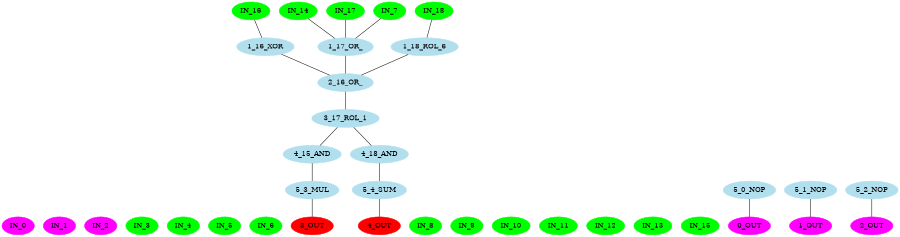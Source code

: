digraph EACircuit {
rankdir=BT;
edge [dir=none];
size="6,6";
ordering=out;
node [color=magenta, style=filled];
"IN_0";
"IN_1";
"IN_2";
node [color=green, style=filled];
"IN_3";
"IN_4";
"IN_5";
"IN_6";
"IN_7";
"IN_8";
"IN_9";
"IN_10";
"IN_11";
"IN_12";
"IN_13";
"IN_14";
"IN_15";
"IN_16";
"IN_17";
"IN_18";
node [color=lightblue2, style=filled];
{ rank=same; "1_16_XOR"; "1_17_OR_"; "1_18_ROL_6"; }
"1_16_XOR" -> "IN_16";
"1_17_OR_" -> "IN_14";
"1_17_OR_" -> "IN_17";
"1_17_OR_" -> "IN_7";
"1_18_ROL_6" -> "IN_18";
node [color=lightblue2, style=filled];
{ rank=same; "2_16_OR_"; }
"2_16_OR_" -> "1_16_XOR";
"2_16_OR_" -> "1_17_OR_";
"2_16_OR_" -> "1_18_ROL_6";
node [color=lightblue2, style=filled];
{ rank=same; "3_17_ROL_1"; }
"3_17_ROL_1" -> "2_16_OR_";
node [color=lightblue2, style=filled];
{ rank=same; "4_15_AND"; "4_18_AND"; }
"4_15_AND" -> "3_17_ROL_1";
"4_18_AND" -> "3_17_ROL_1";
node [color=lightblue2, style=filled];
{ rank=same; "5_0_NOP"; "5_1_NOP"; "5_2_NOP"; "5_3_MUL"; "5_4_SUM"; }
"5_3_MUL" -> "4_15_AND";
"5_4_SUM" -> "4_18_AND";
node [color=magenta];
"0_OUT" -> "5_0_NOP";
"1_OUT" -> "5_1_NOP";
"2_OUT" -> "5_2_NOP";
node [color=red];
"3_OUT" -> "5_3_MUL";
"4_OUT" -> "5_4_SUM";
}